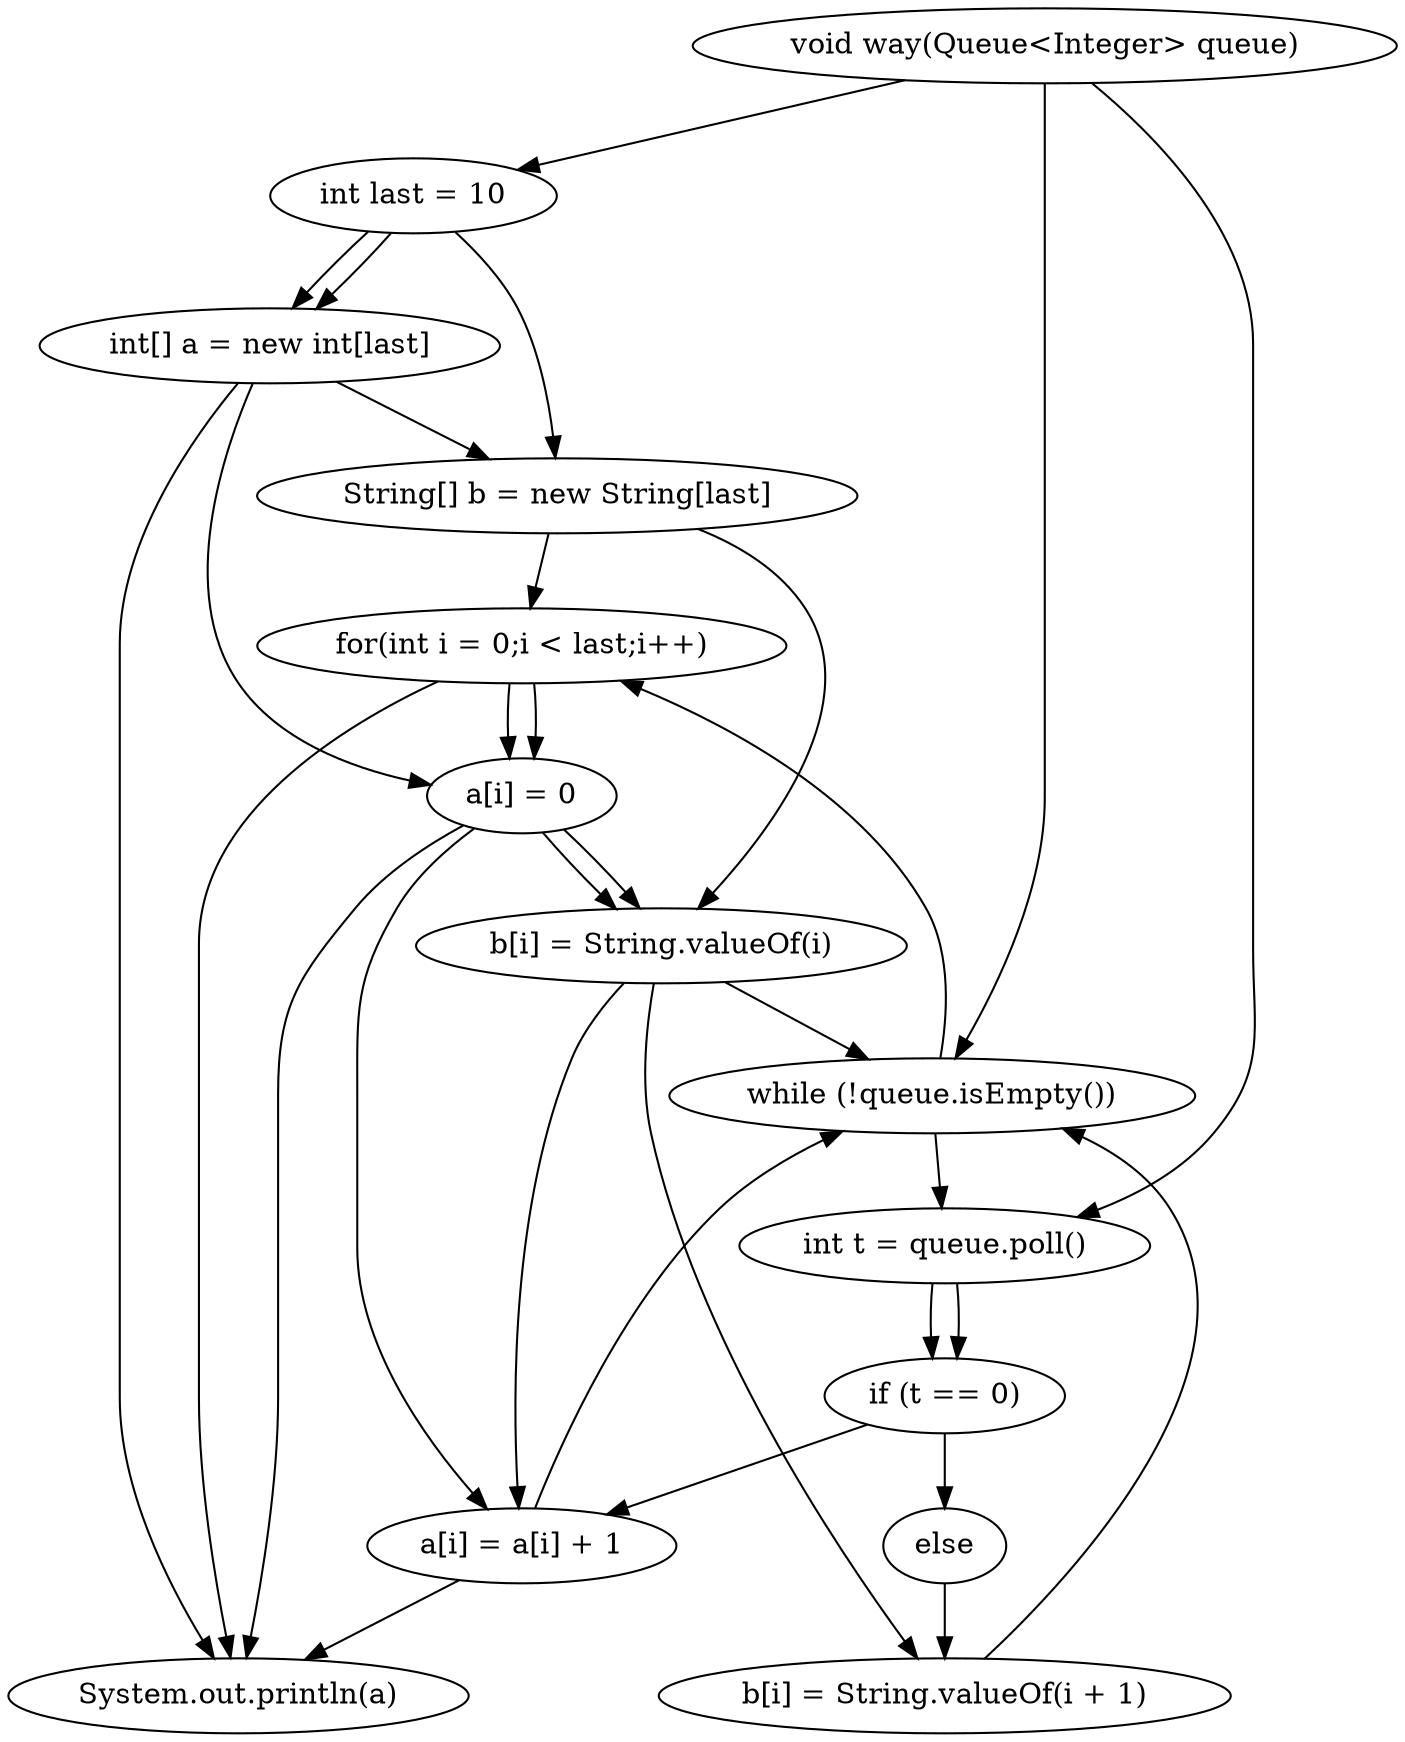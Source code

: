 digraph generated {
    // nodes
    n0 [label = "void way(Queue<Integer> queue)", line = 5, slices = "[]"];
n1 [label = "int last = 10", line = 6, slices = "[]"];
n2 [label = "int[] a = new int[last]", line = 7, slices = "[]"];
n3 [label = "String[] b = new String[last]", line = 8, slices = "[]"];
n4 [label = "for(int i = 0;i < last;i++)", line = 9, slices = "[]"];
n5 [label = "a[i] = 0", line = 10, slices = "[]"];
n6 [label = "System.out.println(a)", line = 22, slices = "[]"];
n7 [label = "b[i] = String.valueOf(i)", line = 11, slices = "[]"];
n8 [label = "while (!queue.isEmpty())", line = 12, slices = "[]"];
n9 [label = "int t = queue.poll()", line = 13, slices = "[]"];
n10 [label = "if (t == 0)", line = 14, slices = "[]"];
n11 [label = "a[i] = a[i] + 1", line = 15, slices = "[]"];
n12 [label = "else", line = 17, slices = "[]"];
n13 [label = "b[i] = String.valueOf(i + 1)", line = 18, slices = "[]"];
// edges
    n0 -> n1 [type = "control_flow"];
n1 -> n2 [type = "control_flow"];
n2 -> n3 [type = "control_flow"];
n3 -> n4 [type = "control_flow"];
n4 -> n5 [type = "control_flow"];
n4 -> n6 [type = "control_flow"];
n5 -> n7 [type = "control_flow"];
n7 -> n8 [type = "control_flow"];
n8 -> n9 [type = "control_flow"];
n8 -> n4 [type = "control_flow"];
n9 -> n10 [type = "control_flow"];
n10 -> n11 [type = "control_flow"];
n10 -> n12 [type = "control_flow"];
n11 -> n8 [type = "control_flow"];
n12 -> n13 [type = "control_flow"];
n13 -> n8 [type = "control_flow"];
n0 -> n9 [type = "data_flow"];
n1 -> n3 [type = "data_flow"];
n5 -> n6 [type = "data_flow"];
n9 -> n10 [type = "data_flow"];
n4 -> n5 [type = "data_flow"];
n2 -> n5 [type = "data_flow"];
n5 -> n7 [type = "data_flow"];
n7 -> n11 [type = "data_flow"];
n0 -> n8 [type = "data_flow"];
n2 -> n6 [type = "data_flow"];
n7 -> n13 [type = "data_flow"];
n3 -> n7 [type = "data_flow"];
n11 -> n6 [type = "data_flow"];
n1 -> n2 [type = "data_flow"];
n5 -> n11 [type = "data_flow"];
// end of graph
}